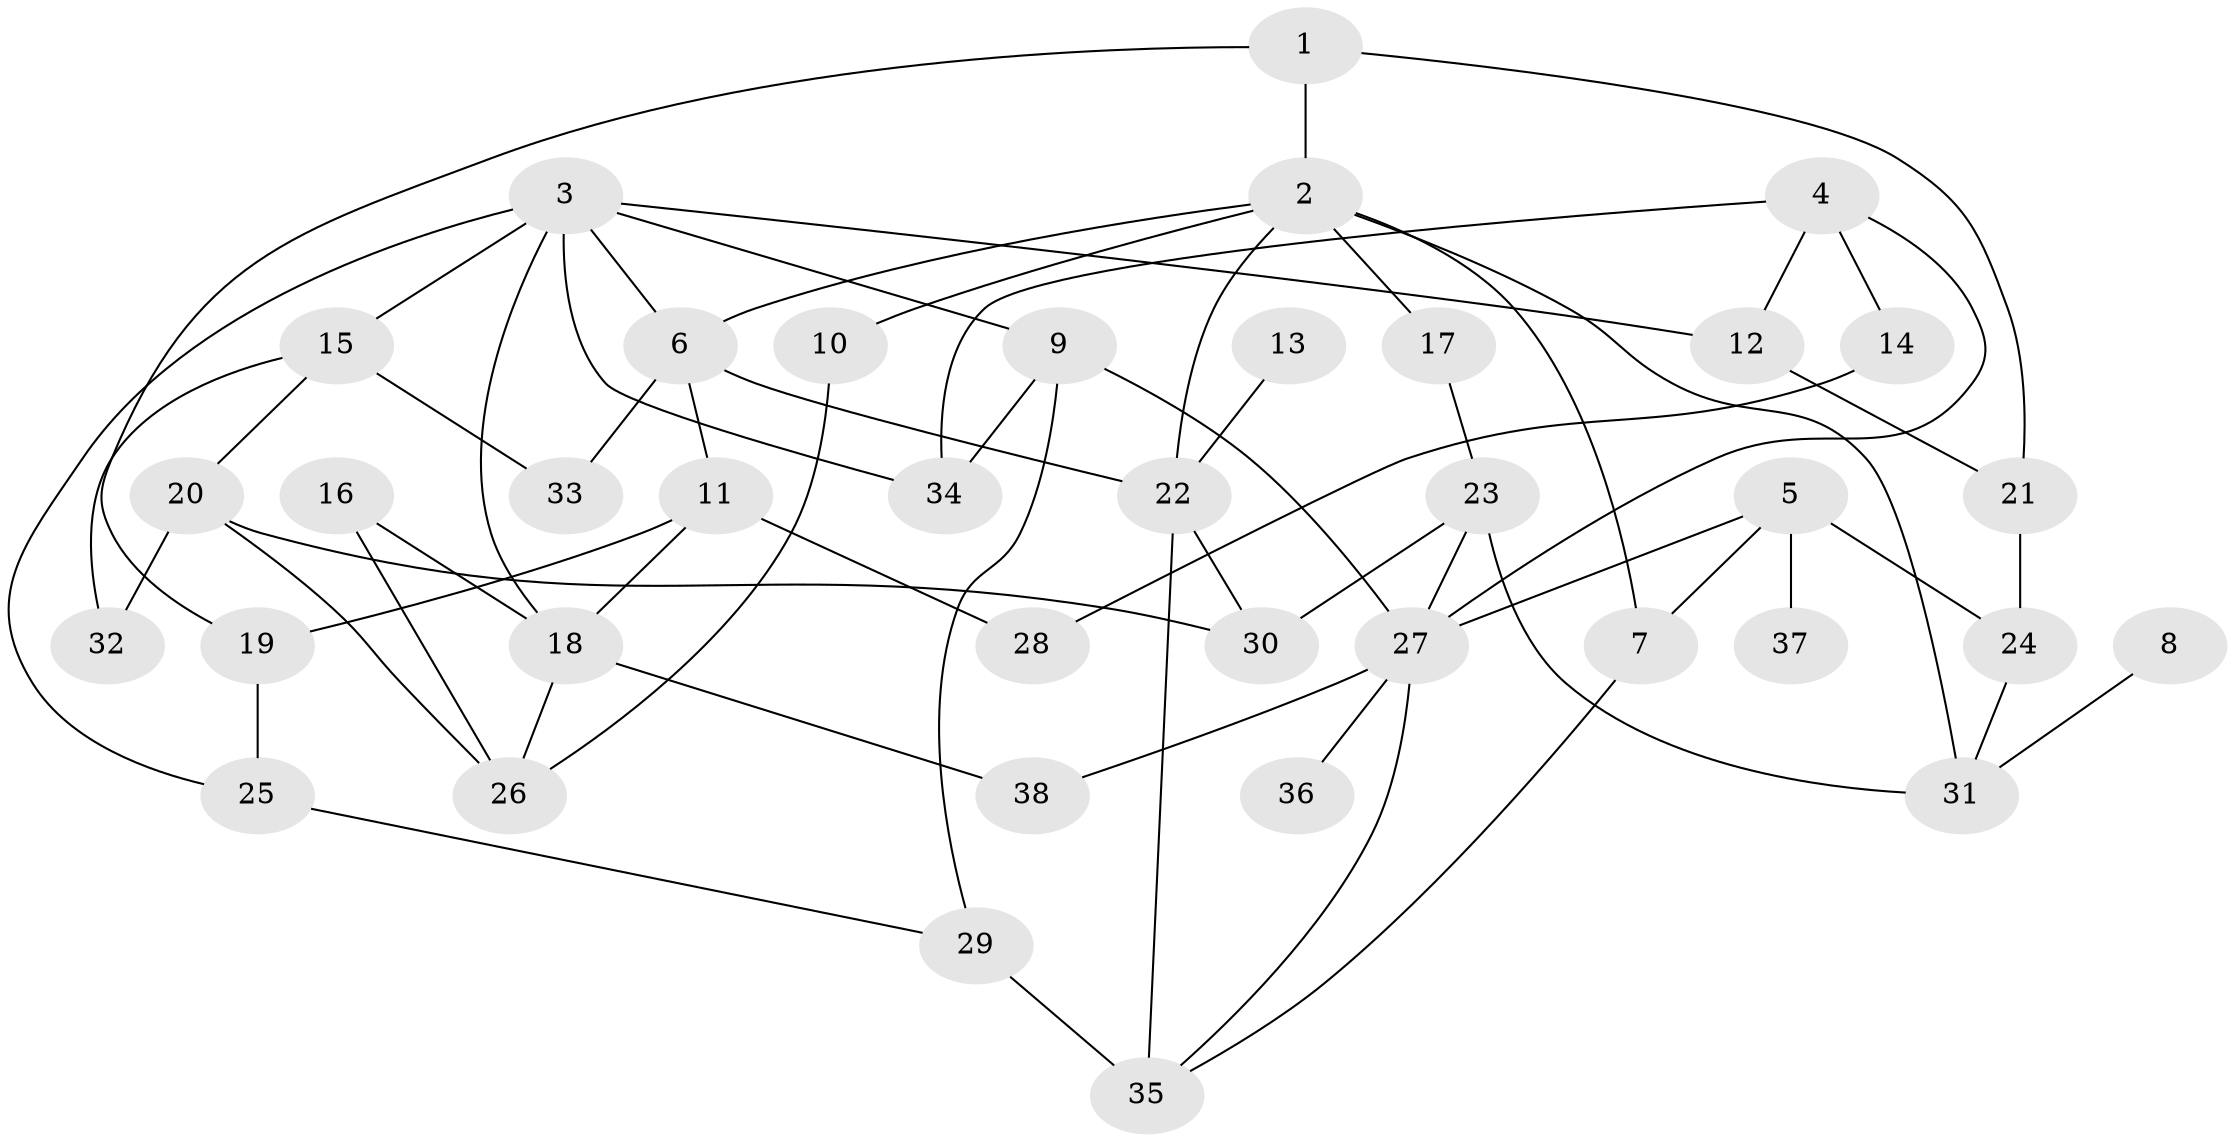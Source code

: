 // original degree distribution, {4: 0.17333333333333334, 7: 0.02666666666666667, 1: 0.26666666666666666, 3: 0.18666666666666668, 6: 0.02666666666666667, 5: 0.10666666666666667, 2: 0.21333333333333335}
// Generated by graph-tools (version 1.1) at 2025/01/03/09/25 03:01:11]
// undirected, 38 vertices, 63 edges
graph export_dot {
graph [start="1"]
  node [color=gray90,style=filled];
  1;
  2;
  3;
  4;
  5;
  6;
  7;
  8;
  9;
  10;
  11;
  12;
  13;
  14;
  15;
  16;
  17;
  18;
  19;
  20;
  21;
  22;
  23;
  24;
  25;
  26;
  27;
  28;
  29;
  30;
  31;
  32;
  33;
  34;
  35;
  36;
  37;
  38;
  1 -- 2 [weight=1.0];
  1 -- 19 [weight=1.0];
  1 -- 21 [weight=1.0];
  2 -- 6 [weight=1.0];
  2 -- 7 [weight=1.0];
  2 -- 10 [weight=1.0];
  2 -- 17 [weight=2.0];
  2 -- 22 [weight=2.0];
  2 -- 31 [weight=1.0];
  3 -- 6 [weight=2.0];
  3 -- 9 [weight=1.0];
  3 -- 12 [weight=1.0];
  3 -- 15 [weight=2.0];
  3 -- 18 [weight=1.0];
  3 -- 25 [weight=1.0];
  3 -- 34 [weight=1.0];
  4 -- 12 [weight=1.0];
  4 -- 14 [weight=1.0];
  4 -- 27 [weight=1.0];
  4 -- 34 [weight=1.0];
  5 -- 7 [weight=1.0];
  5 -- 24 [weight=1.0];
  5 -- 27 [weight=1.0];
  5 -- 37 [weight=1.0];
  6 -- 11 [weight=1.0];
  6 -- 22 [weight=1.0];
  6 -- 33 [weight=1.0];
  7 -- 35 [weight=1.0];
  8 -- 31 [weight=1.0];
  9 -- 27 [weight=1.0];
  9 -- 29 [weight=1.0];
  9 -- 34 [weight=1.0];
  10 -- 26 [weight=1.0];
  11 -- 18 [weight=1.0];
  11 -- 19 [weight=1.0];
  11 -- 28 [weight=1.0];
  12 -- 21 [weight=1.0];
  13 -- 22 [weight=1.0];
  14 -- 28 [weight=1.0];
  15 -- 20 [weight=1.0];
  15 -- 32 [weight=1.0];
  15 -- 33 [weight=1.0];
  16 -- 18 [weight=1.0];
  16 -- 26 [weight=1.0];
  17 -- 23 [weight=1.0];
  18 -- 26 [weight=1.0];
  18 -- 38 [weight=1.0];
  19 -- 25 [weight=1.0];
  20 -- 26 [weight=1.0];
  20 -- 30 [weight=1.0];
  20 -- 32 [weight=1.0];
  21 -- 24 [weight=1.0];
  22 -- 30 [weight=1.0];
  22 -- 35 [weight=1.0];
  23 -- 27 [weight=1.0];
  23 -- 30 [weight=1.0];
  23 -- 31 [weight=1.0];
  24 -- 31 [weight=1.0];
  25 -- 29 [weight=1.0];
  27 -- 35 [weight=1.0];
  27 -- 36 [weight=1.0];
  27 -- 38 [weight=1.0];
  29 -- 35 [weight=2.0];
}
